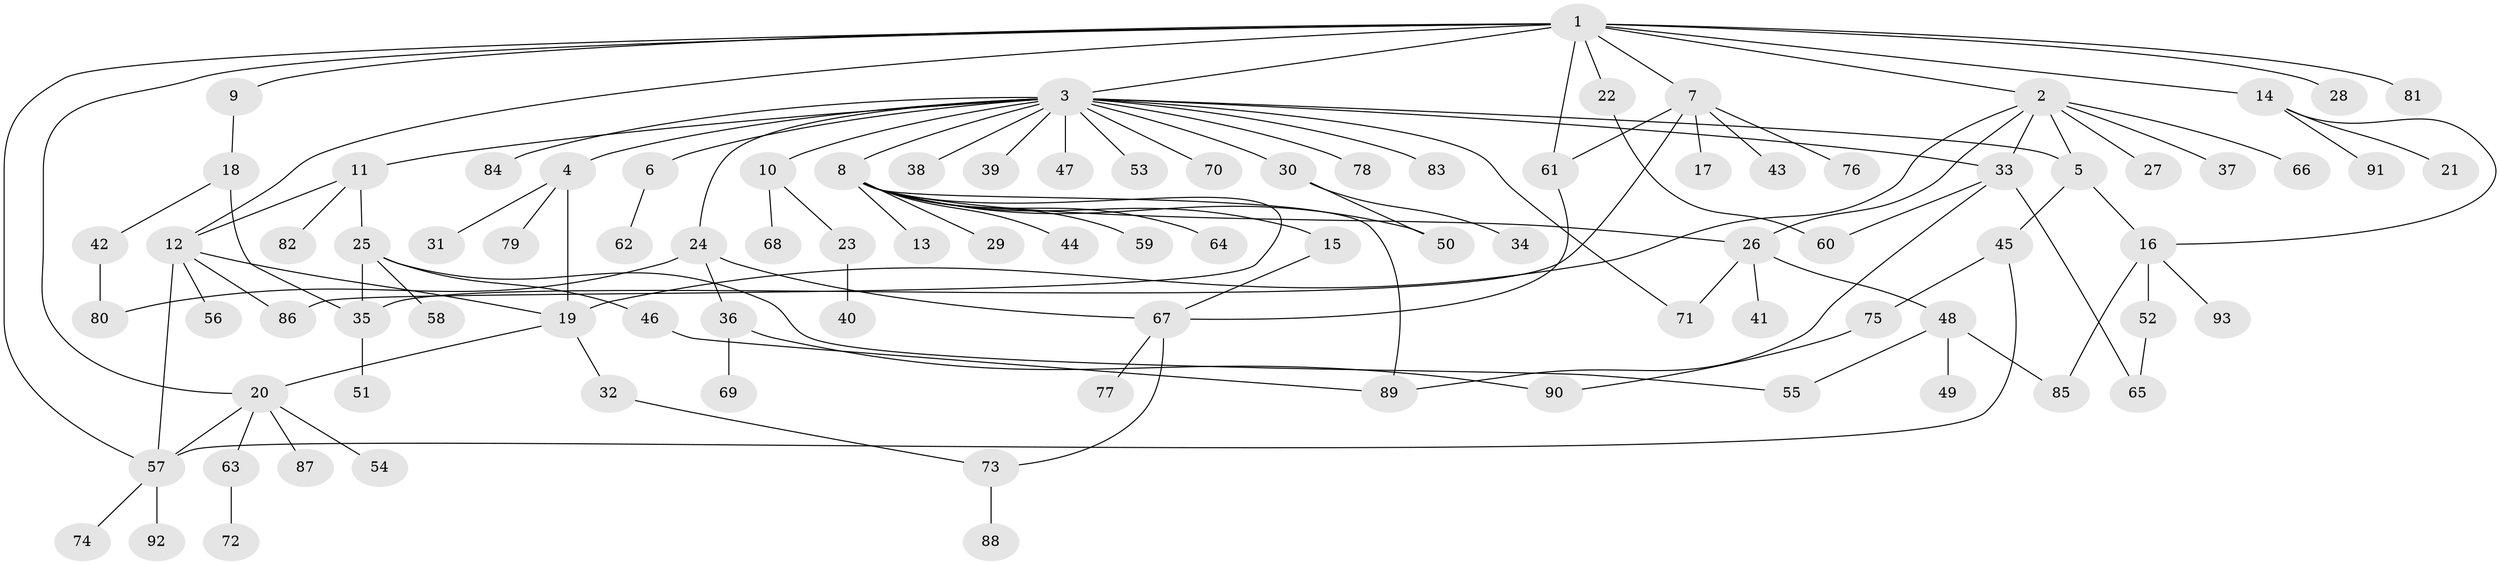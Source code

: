 // Generated by graph-tools (version 1.1) at 2025/35/03/09/25 02:35:23]
// undirected, 93 vertices, 120 edges
graph export_dot {
graph [start="1"]
  node [color=gray90,style=filled];
  1;
  2;
  3;
  4;
  5;
  6;
  7;
  8;
  9;
  10;
  11;
  12;
  13;
  14;
  15;
  16;
  17;
  18;
  19;
  20;
  21;
  22;
  23;
  24;
  25;
  26;
  27;
  28;
  29;
  30;
  31;
  32;
  33;
  34;
  35;
  36;
  37;
  38;
  39;
  40;
  41;
  42;
  43;
  44;
  45;
  46;
  47;
  48;
  49;
  50;
  51;
  52;
  53;
  54;
  55;
  56;
  57;
  58;
  59;
  60;
  61;
  62;
  63;
  64;
  65;
  66;
  67;
  68;
  69;
  70;
  71;
  72;
  73;
  74;
  75;
  76;
  77;
  78;
  79;
  80;
  81;
  82;
  83;
  84;
  85;
  86;
  87;
  88;
  89;
  90;
  91;
  92;
  93;
  1 -- 2;
  1 -- 3;
  1 -- 7;
  1 -- 9;
  1 -- 12;
  1 -- 14;
  1 -- 20;
  1 -- 22;
  1 -- 28;
  1 -- 57;
  1 -- 61;
  1 -- 81;
  2 -- 5;
  2 -- 19;
  2 -- 26;
  2 -- 27;
  2 -- 33;
  2 -- 37;
  2 -- 66;
  3 -- 4;
  3 -- 5;
  3 -- 6;
  3 -- 8;
  3 -- 10;
  3 -- 11;
  3 -- 24;
  3 -- 30;
  3 -- 33;
  3 -- 38;
  3 -- 39;
  3 -- 47;
  3 -- 53;
  3 -- 70;
  3 -- 71;
  3 -- 78;
  3 -- 83;
  3 -- 84;
  4 -- 19;
  4 -- 31;
  4 -- 79;
  5 -- 16;
  5 -- 45;
  6 -- 62;
  7 -- 17;
  7 -- 35;
  7 -- 43;
  7 -- 61;
  7 -- 76;
  8 -- 13;
  8 -- 15;
  8 -- 26;
  8 -- 29;
  8 -- 44;
  8 -- 50;
  8 -- 59;
  8 -- 64;
  8 -- 86;
  8 -- 89;
  9 -- 18;
  10 -- 23;
  10 -- 68;
  11 -- 12;
  11 -- 25;
  11 -- 82;
  12 -- 19;
  12 -- 56;
  12 -- 57;
  12 -- 86;
  14 -- 16;
  14 -- 21;
  14 -- 91;
  15 -- 67;
  16 -- 52;
  16 -- 85;
  16 -- 93;
  18 -- 35;
  18 -- 42;
  19 -- 20;
  19 -- 32;
  20 -- 54;
  20 -- 57;
  20 -- 63;
  20 -- 87;
  22 -- 60;
  23 -- 40;
  24 -- 36;
  24 -- 67;
  24 -- 80;
  25 -- 35;
  25 -- 46;
  25 -- 55;
  25 -- 58;
  26 -- 41;
  26 -- 48;
  26 -- 71;
  30 -- 34;
  30 -- 50;
  32 -- 73;
  33 -- 60;
  33 -- 65;
  33 -- 89;
  35 -- 51;
  36 -- 69;
  36 -- 90;
  42 -- 80;
  45 -- 57;
  45 -- 75;
  46 -- 89;
  48 -- 49;
  48 -- 55;
  48 -- 85;
  52 -- 65;
  57 -- 74;
  57 -- 92;
  61 -- 67;
  63 -- 72;
  67 -- 73;
  67 -- 77;
  73 -- 88;
  75 -- 90;
}
